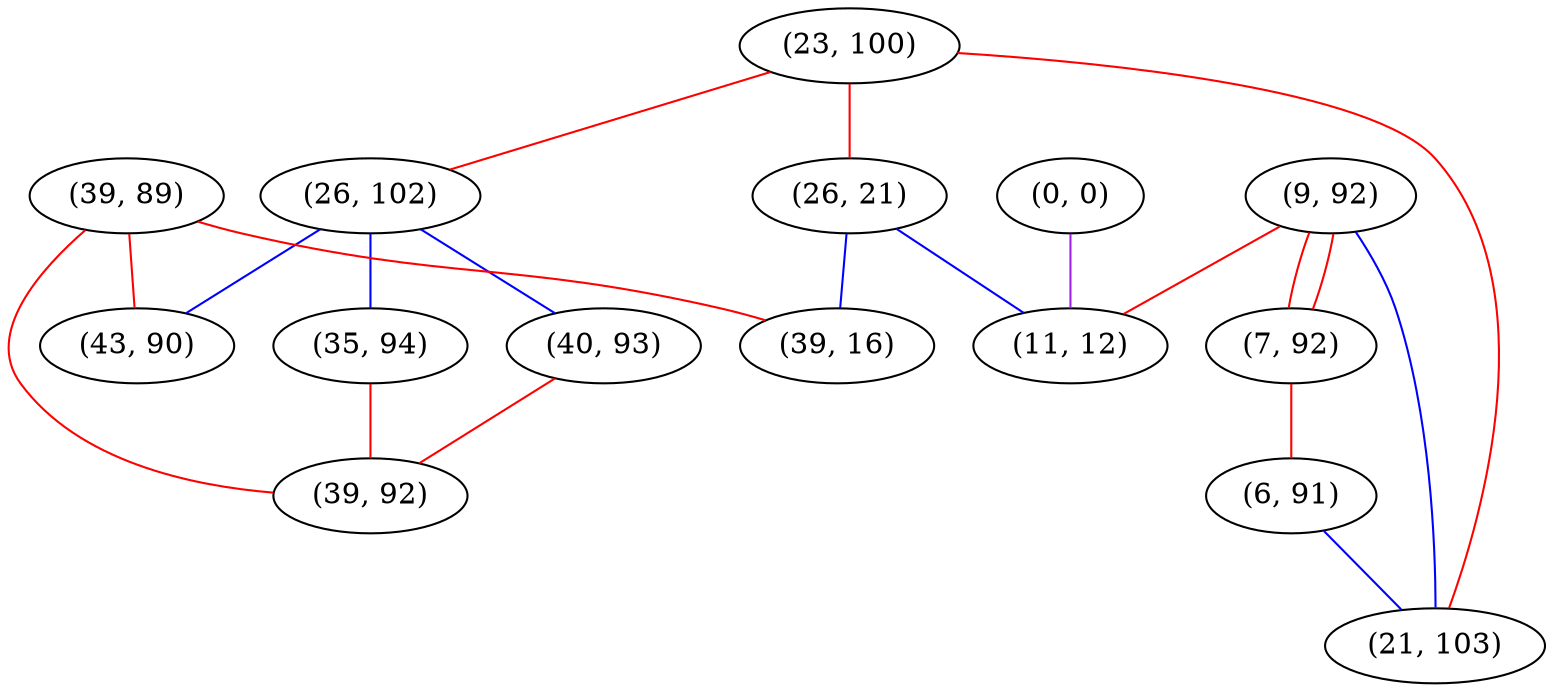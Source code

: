 graph "" {
"(23, 100)";
"(26, 21)";
"(26, 102)";
"(9, 92)";
"(39, 89)";
"(7, 92)";
"(43, 90)";
"(0, 0)";
"(40, 93)";
"(35, 94)";
"(39, 92)";
"(6, 91)";
"(39, 16)";
"(21, 103)";
"(11, 12)";
"(23, 100)" -- "(26, 21)"  [color=red, key=0, weight=1];
"(23, 100)" -- "(21, 103)"  [color=red, key=0, weight=1];
"(23, 100)" -- "(26, 102)"  [color=red, key=0, weight=1];
"(26, 21)" -- "(39, 16)"  [color=blue, key=0, weight=3];
"(26, 21)" -- "(11, 12)"  [color=blue, key=0, weight=3];
"(26, 102)" -- "(43, 90)"  [color=blue, key=0, weight=3];
"(26, 102)" -- "(40, 93)"  [color=blue, key=0, weight=3];
"(26, 102)" -- "(35, 94)"  [color=blue, key=0, weight=3];
"(9, 92)" -- "(7, 92)"  [color=red, key=0, weight=1];
"(9, 92)" -- "(7, 92)"  [color=red, key=1, weight=1];
"(9, 92)" -- "(21, 103)"  [color=blue, key=0, weight=3];
"(9, 92)" -- "(11, 12)"  [color=red, key=0, weight=1];
"(39, 89)" -- "(39, 92)"  [color=red, key=0, weight=1];
"(39, 89)" -- "(43, 90)"  [color=red, key=0, weight=1];
"(39, 89)" -- "(39, 16)"  [color=red, key=0, weight=1];
"(7, 92)" -- "(6, 91)"  [color=red, key=0, weight=1];
"(0, 0)" -- "(11, 12)"  [color=purple, key=0, weight=4];
"(40, 93)" -- "(39, 92)"  [color=red, key=0, weight=1];
"(35, 94)" -- "(39, 92)"  [color=red, key=0, weight=1];
"(6, 91)" -- "(21, 103)"  [color=blue, key=0, weight=3];
}
